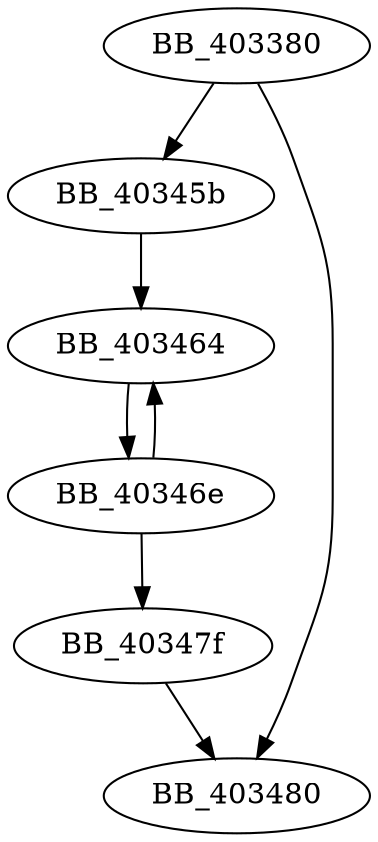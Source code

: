 DiGraph sub_403380{
BB_403380->BB_40345b
BB_403380->BB_403480
BB_40345b->BB_403464
BB_403464->BB_40346e
BB_40346e->BB_403464
BB_40346e->BB_40347f
BB_40347f->BB_403480
}
